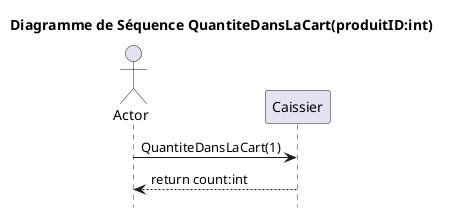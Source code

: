 @startuml
hide footbox
title Diagramme de Séquence QuantiteDansLaCart(produitID:int)

actor       Actor       as a
participant Caissier as c
'database    db    as d
'participant logger as l
a -> c : QuantiteDansLaCart(1)
a <-- c : return count:int
@enduml
